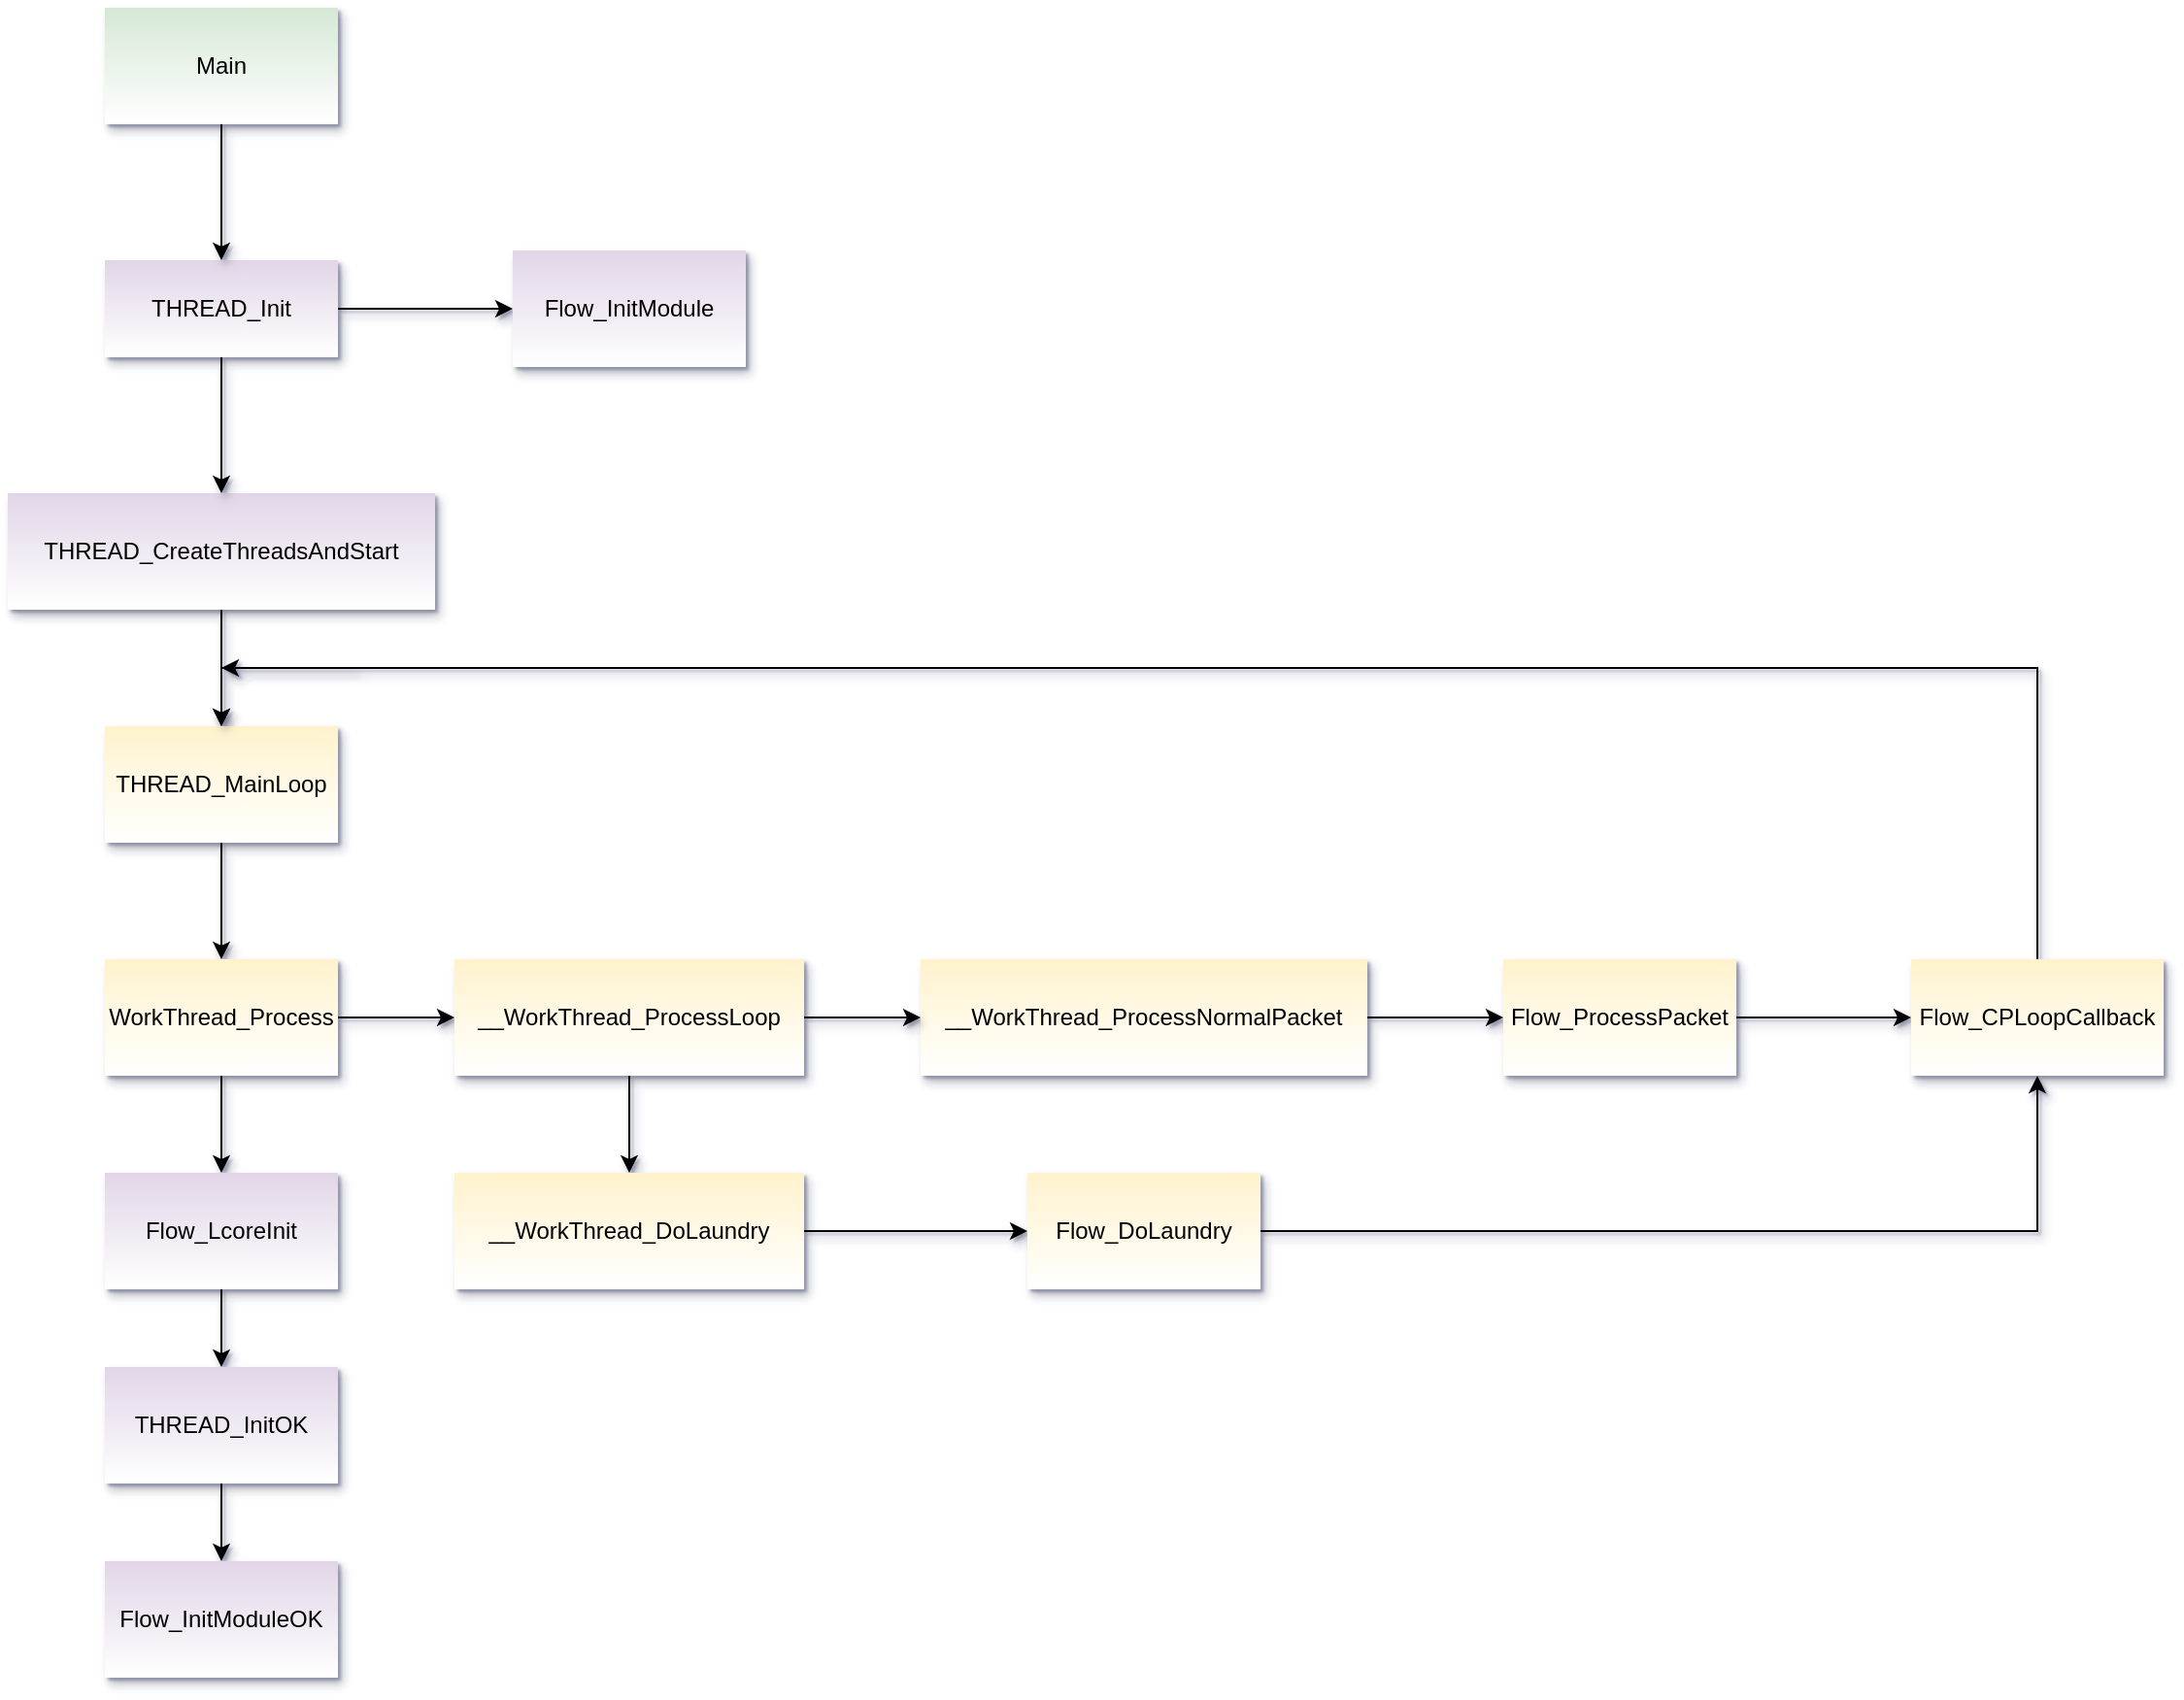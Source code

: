 <mxfile version="14.8.6" type="github">
  <diagram id="2CiTbUa7etaD9i_m3gvz" name="第 1 页">
    <mxGraphModel dx="1024" dy="533" grid="0" gridSize="10" guides="1" tooltips="1" connect="1" arrows="1" fold="1" page="1" pageScale="1" pageWidth="2339" pageHeight="3300" math="0" shadow="1">
      <root>
        <mxCell id="0" />
        <mxCell id="1" parent="0" />
        <mxCell id="E80B06qXSftUXkVDKqzm-15" style="edgeStyle=orthogonalEdgeStyle;rounded=0;orthogonalLoop=1;jettySize=auto;html=1;exitX=0.5;exitY=1;exitDx=0;exitDy=0;sketch=0;shadow=1;" parent="1" source="E80B06qXSftUXkVDKqzm-1" target="E80B06qXSftUXkVDKqzm-4" edge="1">
          <mxGeometry relative="1" as="geometry" />
        </mxCell>
        <mxCell id="E80B06qXSftUXkVDKqzm-1" value="THREAD_CreateThreadsAndStart" style="rounded=0;whiteSpace=wrap;html=1;fillColor=#e1d5e7;sketch=0;shadow=1;strokeColor=none;gradientColor=#ffffff;" parent="1" vertex="1">
          <mxGeometry x="234" y="328" width="220" height="60" as="geometry" />
        </mxCell>
        <mxCell id="E80B06qXSftUXkVDKqzm-13" style="edgeStyle=orthogonalEdgeStyle;rounded=0;orthogonalLoop=1;jettySize=auto;html=1;exitX=1;exitY=0.5;exitDx=0;exitDy=0;entryX=0;entryY=0.5;entryDx=0;entryDy=0;sketch=0;shadow=1;" parent="1" source="E80B06qXSftUXkVDKqzm-2" target="E80B06qXSftUXkVDKqzm-3" edge="1">
          <mxGeometry relative="1" as="geometry" />
        </mxCell>
        <mxCell id="E80B06qXSftUXkVDKqzm-14" style="edgeStyle=orthogonalEdgeStyle;rounded=0;orthogonalLoop=1;jettySize=auto;html=1;exitX=0.5;exitY=1;exitDx=0;exitDy=0;entryX=0.5;entryY=0;entryDx=0;entryDy=0;sketch=0;shadow=1;" parent="1" source="E80B06qXSftUXkVDKqzm-2" target="E80B06qXSftUXkVDKqzm-1" edge="1">
          <mxGeometry relative="1" as="geometry" />
        </mxCell>
        <mxCell id="E80B06qXSftUXkVDKqzm-2" value="THREAD_Init" style="rounded=0;whiteSpace=wrap;html=1;fillColor=#e1d5e7;sketch=0;shadow=1;strokeColor=none;gradientColor=#ffffff;" parent="1" vertex="1">
          <mxGeometry x="284" y="208" width="120" height="50" as="geometry" />
        </mxCell>
        <mxCell id="E80B06qXSftUXkVDKqzm-3" value="Flow_InitModule" style="rounded=0;whiteSpace=wrap;html=1;fillColor=#e1d5e7;sketch=0;shadow=1;strokeColor=none;gradientColor=#ffffff;" parent="1" vertex="1">
          <mxGeometry x="494" y="203" width="120" height="60" as="geometry" />
        </mxCell>
        <mxCell id="E80B06qXSftUXkVDKqzm-16" style="edgeStyle=orthogonalEdgeStyle;rounded=0;orthogonalLoop=1;jettySize=auto;html=1;exitX=0.5;exitY=1;exitDx=0;exitDy=0;sketch=0;shadow=1;" parent="1" source="E80B06qXSftUXkVDKqzm-4" target="E80B06qXSftUXkVDKqzm-5" edge="1">
          <mxGeometry relative="1" as="geometry" />
        </mxCell>
        <mxCell id="E80B06qXSftUXkVDKqzm-4" value="THREAD_MainLoop" style="rounded=0;whiteSpace=wrap;html=1;fillColor=#fff2cc;sketch=0;shadow=1;strokeColor=none;gradientColor=#ffffff;" parent="1" vertex="1">
          <mxGeometry x="284" y="448" width="120" height="60" as="geometry" />
        </mxCell>
        <mxCell id="E80B06qXSftUXkVDKqzm-17" style="edgeStyle=orthogonalEdgeStyle;rounded=0;orthogonalLoop=1;jettySize=auto;html=1;exitX=0.5;exitY=1;exitDx=0;exitDy=0;sketch=0;shadow=1;" parent="1" source="E80B06qXSftUXkVDKqzm-5" target="E80B06qXSftUXkVDKqzm-6" edge="1">
          <mxGeometry relative="1" as="geometry" />
        </mxCell>
        <mxCell id="E80B06qXSftUXkVDKqzm-39" style="edgeStyle=orthogonalEdgeStyle;rounded=0;orthogonalLoop=1;jettySize=auto;html=1;exitX=1;exitY=0.5;exitDx=0;exitDy=0;entryX=0;entryY=0.5;entryDx=0;entryDy=0;sketch=0;shadow=1;" parent="1" source="E80B06qXSftUXkVDKqzm-5" target="E80B06qXSftUXkVDKqzm-38" edge="1">
          <mxGeometry relative="1" as="geometry" />
        </mxCell>
        <mxCell id="E80B06qXSftUXkVDKqzm-5" value="WorkThread_Process" style="rounded=0;whiteSpace=wrap;html=1;fillColor=#fff2cc;sketch=0;shadow=1;strokeColor=none;gradientColor=#ffffff;" parent="1" vertex="1">
          <mxGeometry x="284" y="568" width="120" height="60" as="geometry" />
        </mxCell>
        <mxCell id="E80B06qXSftUXkVDKqzm-18" style="edgeStyle=orthogonalEdgeStyle;rounded=0;orthogonalLoop=1;jettySize=auto;html=1;exitX=0.5;exitY=1;exitDx=0;exitDy=0;entryX=0.5;entryY=0;entryDx=0;entryDy=0;sketch=0;shadow=1;" parent="1" source="E80B06qXSftUXkVDKqzm-6" target="E80B06qXSftUXkVDKqzm-7" edge="1">
          <mxGeometry relative="1" as="geometry" />
        </mxCell>
        <mxCell id="E80B06qXSftUXkVDKqzm-6" value="Flow_LcoreInit" style="rounded=0;whiteSpace=wrap;html=1;fillColor=#e1d5e7;sketch=0;shadow=1;strokeColor=none;gradientColor=#ffffff;" parent="1" vertex="1">
          <mxGeometry x="284" y="678" width="120" height="60" as="geometry" />
        </mxCell>
        <mxCell id="E80B06qXSftUXkVDKqzm-19" style="edgeStyle=orthogonalEdgeStyle;rounded=0;orthogonalLoop=1;jettySize=auto;html=1;exitX=0.5;exitY=1;exitDx=0;exitDy=0;sketch=0;shadow=1;" parent="1" source="E80B06qXSftUXkVDKqzm-7" target="E80B06qXSftUXkVDKqzm-8" edge="1">
          <mxGeometry relative="1" as="geometry" />
        </mxCell>
        <mxCell id="E80B06qXSftUXkVDKqzm-7" value="THREAD_InitOK" style="rounded=0;whiteSpace=wrap;html=1;fillColor=#e1d5e7;sketch=0;shadow=1;strokeColor=none;gradientColor=#ffffff;" parent="1" vertex="1">
          <mxGeometry x="284" y="778" width="120" height="60" as="geometry" />
        </mxCell>
        <mxCell id="E80B06qXSftUXkVDKqzm-8" value="Flow_InitModuleOK" style="rounded=0;whiteSpace=wrap;html=1;fillColor=#e1d5e7;sketch=0;shadow=1;strokeColor=none;gradientColor=#ffffff;" parent="1" vertex="1">
          <mxGeometry x="284" y="878" width="120" height="60" as="geometry" />
        </mxCell>
        <mxCell id="E80B06qXSftUXkVDKqzm-12" style="edgeStyle=orthogonalEdgeStyle;rounded=0;orthogonalLoop=1;jettySize=auto;html=1;exitX=0.5;exitY=1;exitDx=0;exitDy=0;entryX=0.5;entryY=0;entryDx=0;entryDy=0;sketch=0;shadow=1;" parent="1" source="E80B06qXSftUXkVDKqzm-10" target="E80B06qXSftUXkVDKqzm-2" edge="1">
          <mxGeometry relative="1" as="geometry" />
        </mxCell>
        <mxCell id="E80B06qXSftUXkVDKqzm-10" value="Main" style="rounded=0;whiteSpace=wrap;html=1;fillColor=#d5e8d4;sketch=0;shadow=1;strokeColor=none;gradientColor=#ffffff;" parent="1" vertex="1">
          <mxGeometry x="284" y="78" width="120" height="60" as="geometry" />
        </mxCell>
        <mxCell id="E80B06qXSftUXkVDKqzm-28" style="edgeStyle=orthogonalEdgeStyle;rounded=0;orthogonalLoop=1;jettySize=auto;html=1;exitX=1;exitY=0.5;exitDx=0;exitDy=0;sketch=0;shadow=1;" parent="1" source="E80B06qXSftUXkVDKqzm-25" target="E80B06qXSftUXkVDKqzm-27" edge="1">
          <mxGeometry relative="1" as="geometry" />
        </mxCell>
        <mxCell id="E80B06qXSftUXkVDKqzm-25" value="__WorkThread_ProcessNormalPacket" style="rounded=0;whiteSpace=wrap;html=1;fillColor=#fff2cc;sketch=0;shadow=1;strokeColor=none;gradientColor=#ffffff;" parent="1" vertex="1">
          <mxGeometry x="704" y="568" width="230" height="60" as="geometry" />
        </mxCell>
        <mxCell id="E80B06qXSftUXkVDKqzm-54" style="edgeStyle=orthogonalEdgeStyle;rounded=0;orthogonalLoop=1;jettySize=auto;html=1;exitX=1;exitY=0.5;exitDx=0;exitDy=0;sketch=0;shadow=1;" parent="1" source="E80B06qXSftUXkVDKqzm-27" target="E80B06qXSftUXkVDKqzm-43" edge="1">
          <mxGeometry relative="1" as="geometry" />
        </mxCell>
        <mxCell id="E80B06qXSftUXkVDKqzm-27" value="Flow_ProcessPacket" style="rounded=0;whiteSpace=wrap;html=1;fillColor=#fff2cc;sketch=0;shadow=1;strokeColor=none;gradientColor=#ffffff;" parent="1" vertex="1">
          <mxGeometry x="1004" y="568" width="120" height="60" as="geometry" />
        </mxCell>
        <mxCell id="E80B06qXSftUXkVDKqzm-36" value="" style="endArrow=classic;html=1;sketch=0;shadow=1;" parent="1" edge="1">
          <mxGeometry width="50" height="50" relative="1" as="geometry">
            <mxPoint x="414" y="418" as="sourcePoint" />
            <mxPoint x="344" y="418" as="targetPoint" />
          </mxGeometry>
        </mxCell>
        <mxCell id="E80B06qXSftUXkVDKqzm-40" style="edgeStyle=orthogonalEdgeStyle;rounded=0;orthogonalLoop=1;jettySize=auto;html=1;exitX=1;exitY=0.5;exitDx=0;exitDy=0;entryX=0;entryY=0.5;entryDx=0;entryDy=0;sketch=0;shadow=1;" parent="1" source="E80B06qXSftUXkVDKqzm-38" target="E80B06qXSftUXkVDKqzm-25" edge="1">
          <mxGeometry relative="1" as="geometry" />
        </mxCell>
        <mxCell id="E80B06qXSftUXkVDKqzm-42" style="edgeStyle=orthogonalEdgeStyle;rounded=0;orthogonalLoop=1;jettySize=auto;html=1;exitX=0.5;exitY=1;exitDx=0;exitDy=0;entryX=0.5;entryY=0;entryDx=0;entryDy=0;sketch=0;shadow=1;" parent="1" source="E80B06qXSftUXkVDKqzm-38" target="E80B06qXSftUXkVDKqzm-41" edge="1">
          <mxGeometry relative="1" as="geometry" />
        </mxCell>
        <mxCell id="E80B06qXSftUXkVDKqzm-38" value="__WorkThread_ProcessLoop" style="rounded=0;whiteSpace=wrap;html=1;fillColor=#fff2cc;sketch=0;shadow=1;strokeColor=none;gradientColor=#ffffff;" parent="1" vertex="1">
          <mxGeometry x="464" y="568" width="180" height="60" as="geometry" />
        </mxCell>
        <mxCell id="E80B06qXSftUXkVDKqzm-51" style="edgeStyle=orthogonalEdgeStyle;rounded=0;orthogonalLoop=1;jettySize=auto;html=1;exitX=1;exitY=0.5;exitDx=0;exitDy=0;entryX=0;entryY=0.5;entryDx=0;entryDy=0;sketch=0;shadow=1;" parent="1" source="E80B06qXSftUXkVDKqzm-41" target="E80B06qXSftUXkVDKqzm-50" edge="1">
          <mxGeometry relative="1" as="geometry" />
        </mxCell>
        <mxCell id="E80B06qXSftUXkVDKqzm-41" value="__WorkThread_DoLaundry" style="rounded=0;whiteSpace=wrap;html=1;fillColor=#fff2cc;sketch=0;shadow=1;strokeColor=none;gradientColor=#ffffff;" parent="1" vertex="1">
          <mxGeometry x="464" y="678" width="180" height="60" as="geometry" />
        </mxCell>
        <mxCell id="E80B06qXSftUXkVDKqzm-55" style="edgeStyle=orthogonalEdgeStyle;rounded=0;orthogonalLoop=1;jettySize=auto;html=1;exitX=0.5;exitY=0;exitDx=0;exitDy=0;entryX=0.5;entryY=0;entryDx=0;entryDy=0;sketch=0;shadow=1;" parent="1" source="E80B06qXSftUXkVDKqzm-43" target="E80B06qXSftUXkVDKqzm-4" edge="1">
          <mxGeometry relative="1" as="geometry">
            <Array as="points">
              <mxPoint x="1279" y="418" />
              <mxPoint x="344" y="418" />
            </Array>
          </mxGeometry>
        </mxCell>
        <mxCell id="E80B06qXSftUXkVDKqzm-43" value="Flow_CPLoopCallback" style="rounded=0;whiteSpace=wrap;html=1;fillColor=#fff2cc;sketch=0;shadow=1;strokeColor=none;gradientColor=#ffffff;" parent="1" vertex="1">
          <mxGeometry x="1214" y="568" width="130" height="60" as="geometry" />
        </mxCell>
        <mxCell id="E80B06qXSftUXkVDKqzm-53" style="edgeStyle=orthogonalEdgeStyle;rounded=0;orthogonalLoop=1;jettySize=auto;html=1;exitX=1;exitY=0.5;exitDx=0;exitDy=0;entryX=0.5;entryY=1;entryDx=0;entryDy=0;sketch=0;shadow=1;" parent="1" source="E80B06qXSftUXkVDKqzm-50" target="E80B06qXSftUXkVDKqzm-43" edge="1">
          <mxGeometry relative="1" as="geometry" />
        </mxCell>
        <mxCell id="E80B06qXSftUXkVDKqzm-50" value="Flow_DoLaundry" style="rounded=0;whiteSpace=wrap;html=1;fillColor=#fff2cc;sketch=0;shadow=1;strokeColor=none;gradientColor=#ffffff;" parent="1" vertex="1">
          <mxGeometry x="759" y="678" width="120" height="60" as="geometry" />
        </mxCell>
      </root>
    </mxGraphModel>
  </diagram>
</mxfile>

